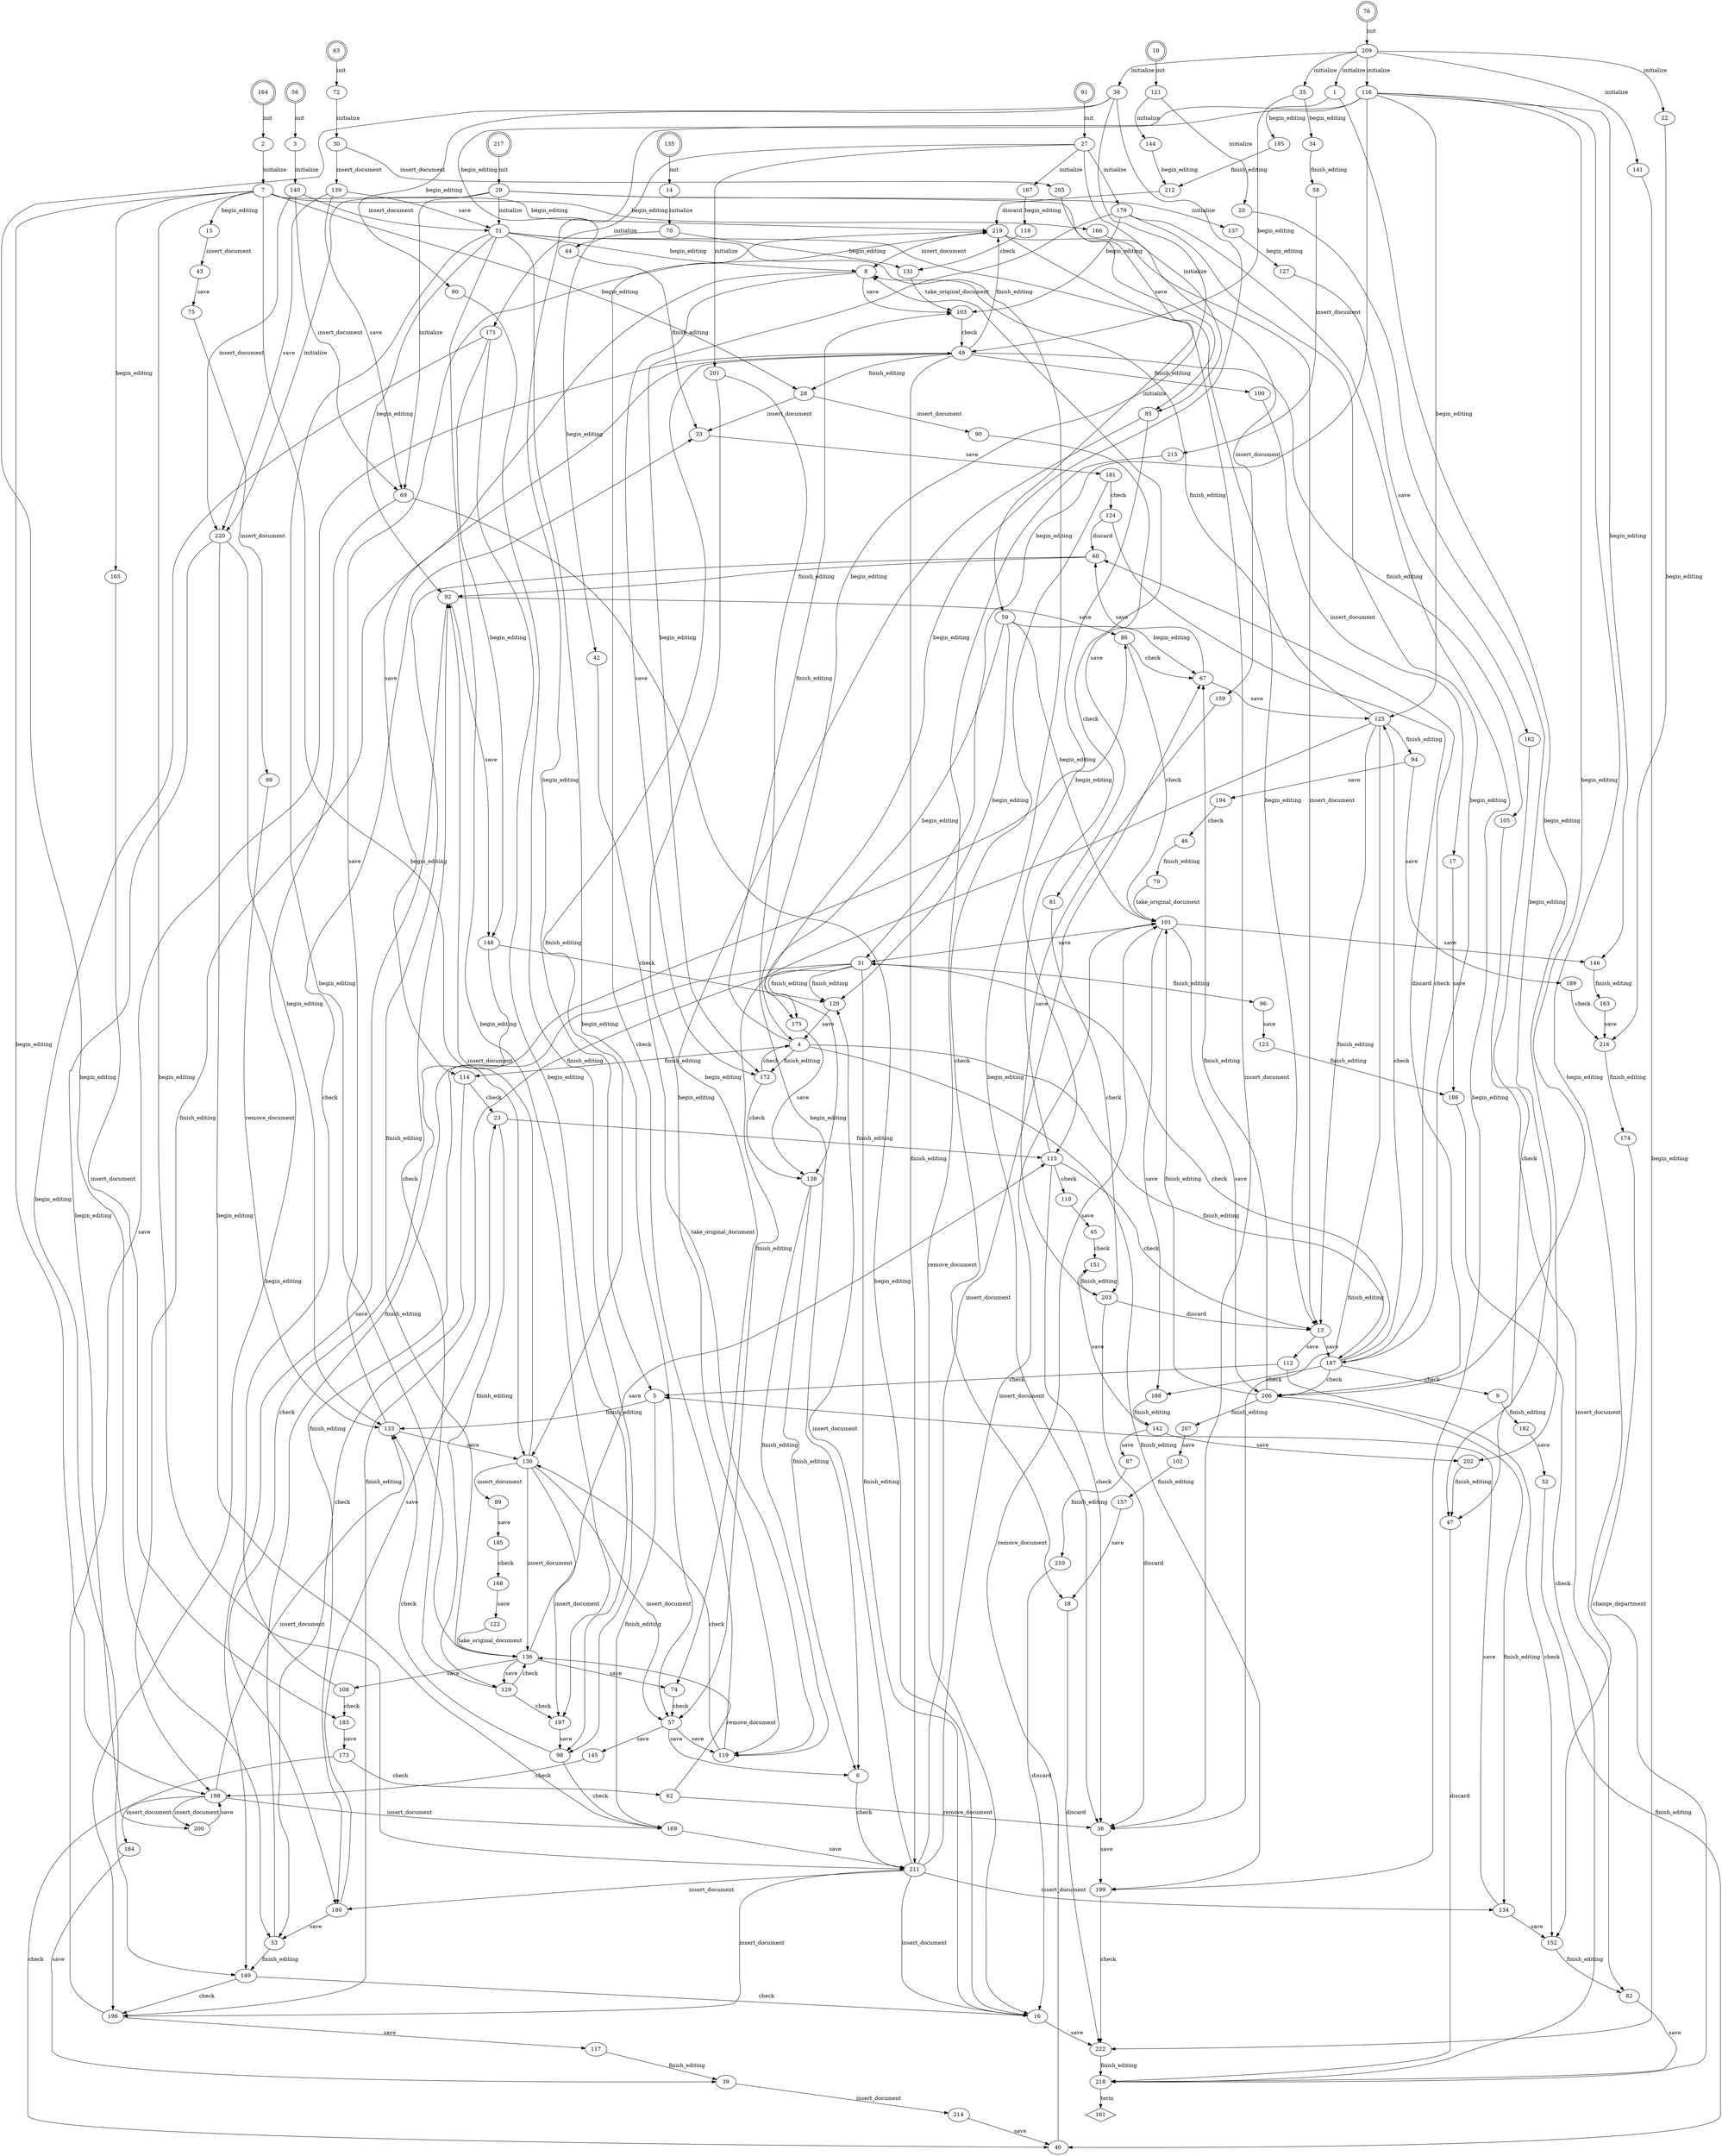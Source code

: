 strict digraph  {
1;
2;
3;
4;
5;
6;
7;
8;
9;
10 [shape=doublecircle];
13;
14;
15;
16;
17;
18;
20;
22;
23;
27;
28;
29;
30;
31;
33;
34;
35;
36;
38;
39;
40;
42;
43;
44;
45;
46;
47;
49;
51;
52;
53;
56 [shape=doublecircle];
57;
58;
59;
60;
62;
63 [shape=doublecircle];
67;
69;
70;
72;
74;
75;
76 [shape=doublecircle];
79;
80;
81;
82;
85;
86;
87;
89;
90;
91 [shape=doublecircle];
92;
94;
96;
98;
99;
100;
101;
102;
103;
105;
108;
110;
112;
114;
115;
116;
117;
118;
119;
120;
121;
122;
123;
124;
125;
127;
129;
130;
131;
133;
134;
135 [shape=doublecircle];
136;
137;
138;
139;
140;
141;
142;
144;
145;
146;
148;
149;
151;
152;
157;
159;
161 [shape=diamond];
162;
163;
164 [shape=doublecircle];
165;
166;
167;
168;
169;
171;
172;
173;
174;
175;
179;
180;
181;
182;
183;
184;
185;
186;
187;
188;
189;
194;
195;
196;
197;
198;
199;
200;
201;
202;
203;
205;
206;
207;
209;
210;
211;
212;
214;
215;
216;
217 [shape=doublecircle];
218;
219;
220;
222;
1 -> 202  [label=begin_editing, weight=1];
1 -> 195  [label=begin_editing, weight=1];
2 -> 7  [label=initialize, weight=3042];
3 -> 140  [label=initialize, weight=15];
4 -> 187  [label=finish_editing, weight=184];
4 -> 199  [label=finish_editing, weight=258];
4 -> 103  [label=finish_editing, weight=69];
4 -> 114  [label=finish_editing, weight=3];
4 -> 172  [label=finish_editing, weight=14];
5 -> 169  [label=finish_editing, weight=56];
5 -> 133  [label=finish_editing, weight=38];
6 -> 211  [label=check, weight=246];
7 -> 165  [label=begin_editing, weight=1];
7 -> 28  [label=begin_editing, weight=1];
7 -> 219  [label=begin_editing, weight=1303];
7 -> 130  [label=begin_editing, weight=579];
7 -> 211  [label=begin_editing, weight=1106];
7 -> 15  [label=begin_editing, weight=1];
7 -> 198  [label=begin_editing, weight=50];
7 -> 166  [label=begin_editing, weight=1];
8 -> 103  [label=save, weight=382];
8 -> 114  [label=save, weight=12];
8 -> 172  [label=save, weight=144];
9 -> 182  [label=finish_editing, weight=1];
10 -> 121  [label=init, weight=2];
13 -> 187  [label=save, weight=4893];
13 -> 112  [label=save, weight=3];
14 -> 70  [label=initialize, weight=2];
15 -> 43  [label=insert_document, weight=1];
16 -> 222  [label=save, weight=7200];
17 -> 186  [label=save, weight=1];
18 -> 222  [label=discard, weight=2];
20 -> 47  [label=begin_editing, weight=1];
22 -> 216  [label=begin_editing, weight=2];
23 -> 129  [label=finish_editing, weight=3];
23 -> 115  [label=finish_editing, weight=21];
27 -> 201  [label=initialize, weight=603];
27 -> 179  [label=initialize, weight=650];
27 -> 85  [label=initialize, weight=17];
27 -> 171  [label=initialize, weight=16];
27 -> 167  [label=initialize, weight=1];
28 -> 90  [label=insert_document, weight=1];
28 -> 33  [label=insert_document, weight=1];
29 -> 69  [label=initialize, weight=143];
29 -> 59  [label=initialize, weight=9];
29 -> 220  [label=initialize, weight=454];
29 -> 137  [label=initialize, weight=1];
29 -> 51  [label=initialize, weight=299];
30 -> 139  [label=insert_document, weight=185];
30 -> 205  [label=insert_document, weight=1];
31 -> 16  [label=finish_editing, weight=5101];
31 -> 196  [label=finish_editing, weight=677];
31 -> 175  [label=finish_editing, weight=2];
31 -> 120  [label=finish_editing, weight=67];
31 -> 96  [label=finish_editing, weight=1];
31 -> 180  [label=finish_editing, weight=11];
33 -> 181  [label=save, weight=3];
34 -> 58  [label=finish_editing, weight=1];
35 -> 49  [label=begin_editing, weight=3047];
35 -> 34  [label=begin_editing, weight=1];
36 -> 199  [label=save, weight=3172];
38 -> 4  [label=begin_editing, weight=261];
38 -> 138  [label=begin_editing, weight=31];
38 -> 53  [label=begin_editing, weight=3];
38 -> 80  [label=begin_editing, weight=1];
39 -> 214  [label=insert_document, weight=2];
40 -> 101  [label=remove_document, weight=4];
42 -> 119  [label=take_original_document, weight=1];
43 -> 75  [label=save, weight=1];
44 -> 33  [label=finish_editing, weight=1];
45 -> 151  [label=check, weight=2];
46 -> 79  [label=finish_editing, weight=1];
47 -> 218  [label=discard, weight=4];
49 -> 211  [label=finish_editing, weight=3067];
49 -> 28  [label=finish_editing, weight=1];
49 -> 100  [label=finish_editing, weight=1];
49 -> 219  [label=finish_editing, weight=1489];
49 -> 130  [label=finish_editing, weight=104];
49 -> 198  [label=finish_editing, weight=13];
49 -> 105  [label=finish_editing, weight=34];
51 -> 57  [label=begin_editing, weight=131];
51 -> 92  [label=begin_editing, weight=20];
51 -> 197  [label=begin_editing, weight=4];
51 -> 136  [label=begin_editing, weight=69];
51 -> 8  [label=begin_editing, weight=127];
51 -> 36  [label=begin_editing, weight=69];
51 -> 13  [label=begin_editing, weight=8];
52 -> 40  [label=finish_editing, weight=1];
53 -> 149  [label=finish_editing, weight=7];
53 -> 86  [label=finish_editing, weight=14];
56 -> 3  [label=init, weight=15];
57 -> 119  [label=save, weight=200];
57 -> 145  [label=save, weight=5];
57 -> 6  [label=save, weight=54];
58 -> 215  [label=insert_document, weight=1];
59 -> 67  [label=begin_editing, weight=3];
59 -> 101  [label=begin_editing, weight=3];
59 -> 175  [label=begin_editing, weight=1];
59 -> 120  [label=begin_editing, weight=2];
60 -> 92  [label=finish_editing, weight=17];
60 -> 136  [label=finish_editing, weight=98];
62 -> 36  [label=remove_document, weight=1];
62 -> 136  [label=remove_document, weight=1];
63 -> 72  [label=init, weight=186];
67 -> 125  [label=save, weight=1114];
67 -> 60  [label=save, weight=41];
69 -> 16  [label=begin_editing, weight=79];
69 -> 196  [label=begin_editing, weight=113];
70 -> 131  [label=begin_editing, weight=1];
70 -> 42  [label=begin_editing, weight=1];
72 -> 30  [label=initialize, weight=186];
74 -> 57  [label=check, weight=34];
75 -> 99  [label=insert_document, weight=1];
76 -> 209  [label=init, weight=9310];
79 -> 101  [label=take_original_document, weight=1];
80 -> 98  [label=finish_editing, weight=1];
81 -> 203  [label=check, weight=1];
82 -> 218  [label=save, weight=51];
85 -> 74  [label=begin_editing, weight=6];
85 -> 115  [label=begin_editing, weight=12];
86 -> 67  [label=check, weight=39];
86 -> 101  [label=check, weight=150];
87 -> 210  [label=finish_editing, weight=2];
89 -> 185  [label=save, weight=1];
90 -> 81  [label=save, weight=1];
91 -> 27  [label=init, weight=1287];
92 -> 149  [label=save, weight=77];
92 -> 148  [label=save, weight=9];
92 -> 86  [label=save, weight=175];
94 -> 194  [label=save, weight=1];
94 -> 189  [label=save, weight=1];
96 -> 123  [label=save, weight=1];
98 -> 169  [label=check, weight=5];
98 -> 133  [label=check, weight=10];
99 -> 133  [label=remove_document, weight=1];
100 -> 17  [label=insert_document, weight=1];
101 -> 146  [label=save, weight=1];
101 -> 31  [label=save, weight=3086];
101 -> 188  [label=save, weight=1];
101 -> 206  [label=save, weight=3802];
102 -> 157  [label=finish_editing, weight=1];
103 -> 49  [label=check, weight=815];
105 -> 82  [label=insert_document, weight=34];
108 -> 33  [label=check, weight=1];
108 -> 183  [label=check, weight=2];
110 -> 45  [label=save, weight=2];
112 -> 152  [label=check, weight=2];
112 -> 5  [label=check, weight=1];
114 -> 53  [label=check, weight=3];
114 -> 23  [label=check, weight=12];
115 -> 8  [label=check, weight=54];
115 -> 36  [label=check, weight=216];
115 -> 110  [label=check, weight=2];
115 -> 13  [label=check, weight=571];
116 -> 146  [label=begin_editing, weight=1];
116 -> 31  [label=begin_editing, weight=1530];
116 -> 206  [label=begin_editing, weight=17];
116 -> 125  [label=begin_editing, weight=418];
116 -> 44  [label=begin_editing, weight=1];
116 -> 5  [label=begin_editing, weight=83];
116 -> 152  [label=begin_editing, weight=1];
117 -> 39  [label=finish_editing, weight=1];
118 -> 131  [label=check, weight=1];
119 -> 130  [label=check, weight=144];
119 -> 219  [label=check, weight=510];
120 -> 4  [label=save, weight=110];
121 -> 20  [label=initialize, weight=1];
121 -> 144  [label=initialize, weight=1];
122 -> 136  [label=take_original_document, weight=1];
123 -> 186  [label=finish_editing, weight=1];
124 -> 60  [label=discard, weight=1];
124 -> 206  [label=discard, weight=1];
125 -> 8  [label=finish_editing, weight=271];
125 -> 36  [label=finish_editing, weight=1644];
125 -> 94  [label=finish_editing, weight=2];
125 -> 13  [label=finish_editing, weight=2095];
125 -> 57  [label=finish_editing, weight=25];
127 -> 162  [label=save, weight=1];
129 -> 92  [label=check, weight=37];
129 -> 197  [label=check, weight=1];
129 -> 136  [label=check, weight=206];
130 -> 89  [label=insert_document, weight=1];
130 -> 92  [label=insert_document, weight=187];
130 -> 197  [label=insert_document, weight=4];
130 -> 136  [label=insert_document, weight=707];
130 -> 57  [label=insert_document, weight=69];
131 -> 103  [label=take_original_document, weight=2];
133 -> 130  [label=save, weight=141];
133 -> 219  [label=save, weight=241];
134 -> 152  [label=save, weight=14];
134 -> 5  [label=save, weight=10];
135 -> 14  [label=init, weight=2];
136 -> 74  [label=save, weight=28];
136 -> 108  [label=save, weight=3];
136 -> 129  [label=save, weight=241];
136 -> 115  [label=save, weight=810];
137 -> 127  [label=begin_editing, weight=1];
138 -> 119  [label=finish_editing, weight=29];
138 -> 6  [label=finish_editing, weight=13];
139 -> 51  [label=save, weight=125];
139 -> 69  [label=save, weight=40];
139 -> 220  [label=save, weight=20];
140 -> 69  [label=insert_document, weight=9];
140 -> 51  [label=insert_document, weight=4];
140 -> 220  [label=insert_document, weight=2];
141 -> 222  [label=begin_editing, weight=3911];
142 -> 87  [label=save, weight=2];
142 -> 151  [label=save, weight=1];
142 -> 202  [label=save, weight=1];
144 -> 212  [label=begin_editing, weight=1];
145 -> 198  [label=check, weight=5];
146 -> 163  [label=finish_editing, weight=2];
148 -> 120  [label=check, weight=7];
148 -> 180  [label=check, weight=3];
149 -> 16  [label=check, weight=70];
149 -> 196  [label=check, weight=24];
151 -> 203  [label=finish_editing, weight=3];
152 -> 82  [label=finish_editing, weight=17];
157 -> 18  [label=save, weight=1];
159 -> 203  [label=save, weight=1];
162 -> 47  [label=check, weight=1];
163 -> 216  [label=save, weight=2];
164 -> 2  [label=init, weight=3042];
165 -> 183  [label=insert_document, weight=1];
166 -> 159  [label=insert_document, weight=1];
167 -> 118  [label=begin_editing, weight=1];
168 -> 122  [label=save, weight=1];
169 -> 211  [label=save, weight=271];
171 -> 98  [label=begin_editing, weight=5];
171 -> 149  [label=begin_editing, weight=10];
171 -> 148  [label=begin_editing, weight=1];
172 -> 4  [label=check, weight=157];
172 -> 138  [label=check, weight=8];
173 -> 62  [label=check, weight=2];
173 -> 40  [label=check, weight=1];
174 -> 218  [label=change_department, weight=5];
175 -> 138  [label=save, weight=3];
179 -> 199  [label=begin_editing, weight=145];
179 -> 103  [label=begin_editing, weight=362];
179 -> 187  [label=begin_editing, weight=136];
179 -> 172  [label=begin_editing, weight=7];
180 -> 53  [label=save, weight=15];
180 -> 23  [label=save, weight=12];
181 -> 124  [label=check, weight=2];
181 -> 18  [label=check, weight=1];
182 -> 52  [label=save, weight=1];
183 -> 173  [label=save, weight=3];
184 -> 39  [label=save, weight=1];
185 -> 168  [label=check, weight=1];
186 -> 218  [label=check, weight=2];
187 -> 31  [label=check, weight=1243];
187 -> 188  [label=check, weight=3];
187 -> 9  [label=check, weight=1];
187 -> 206  [label=check, weight=1388];
187 -> 125  [label=check, weight=2505];
187 -> 60  [label=check, weight=73];
188 -> 142  [label=finish_editing, weight=4];
189 -> 216  [label=check, weight=1];
194 -> 46  [label=check, weight=1];
195 -> 212  [label=finish_editing, weight=1];
196 -> 117  [label=save, weight=1];
196 -> 49  [label=save, weight=847];
197 -> 98  [label=save, weight=9];
198 -> 169  [label=insert_document, weight=64];
198 -> 200  [label=insert_document, weight=3];
198 -> 184  [label=insert_document, weight=1];
198 -> 133  [label=insert_document, weight=73];
199 -> 222  [label=check, weight=3575];
200 -> 198  [label=save, weight=73];
201 -> 119  [label=begin_editing, weight=424];
201 -> 6  [label=begin_editing, weight=179];
202 -> 47  [label=finish_editing, weight=2];
203 -> 36  [label=discard, weight=1];
203 -> 13  [label=discard, weight=4];
205 -> 85  [label=save, weight=1];
206 -> 101  [label=finish_editing, weight=4429];
206 -> 67  [label=finish_editing, weight=761];
206 -> 207  [label=finish_editing, weight=1];
206 -> 134  [label=finish_editing, weight=17];
207 -> 102  [label=save, weight=1];
209 -> 141  [label=initialize, weight=3911];
209 -> 116  [label=initialize, weight=2051];
209 -> 35  [label=initialize, weight=3048];
209 -> 38  [label=initialize, weight=296];
209 -> 22  [label=initialize, weight=2];
209 -> 1  [label=initialize, weight=2];
210 -> 16  [label=discard, weight=2];
211 -> 16  [label=insert_document, weight=1947];
211 -> 67  [label=insert_document, weight=352];
211 -> 134  [label=insert_document, weight=7];
211 -> 101  [label=insert_document, weight=2303];
211 -> 120  [label=insert_document, weight=34];
211 -> 180  [label=insert_document, weight=13];
211 -> 196  [label=insert_document, weight=34];
212 -> 219  [label=discard, weight=2];
214 -> 40  [label=save, weight=2];
215 -> 16  [label=remove_document, weight=1];
216 -> 174  [label=finish_editing, weight=5];
217 -> 29  [label=init, weight=906];
218 -> 161  [label=term, weight=14750];
219 -> 8  [label=insert_document, weight=86];
219 -> 36  [label=insert_document, weight=1241];
219 -> 13  [label=insert_document, weight=2218];
220 -> 169  [label=begin_editing, weight=146];
220 -> 200  [label=begin_editing, weight=70];
220 -> 133  [label=begin_editing, weight=260];
222 -> 218  [label=finish_editing, weight=14688];
}
